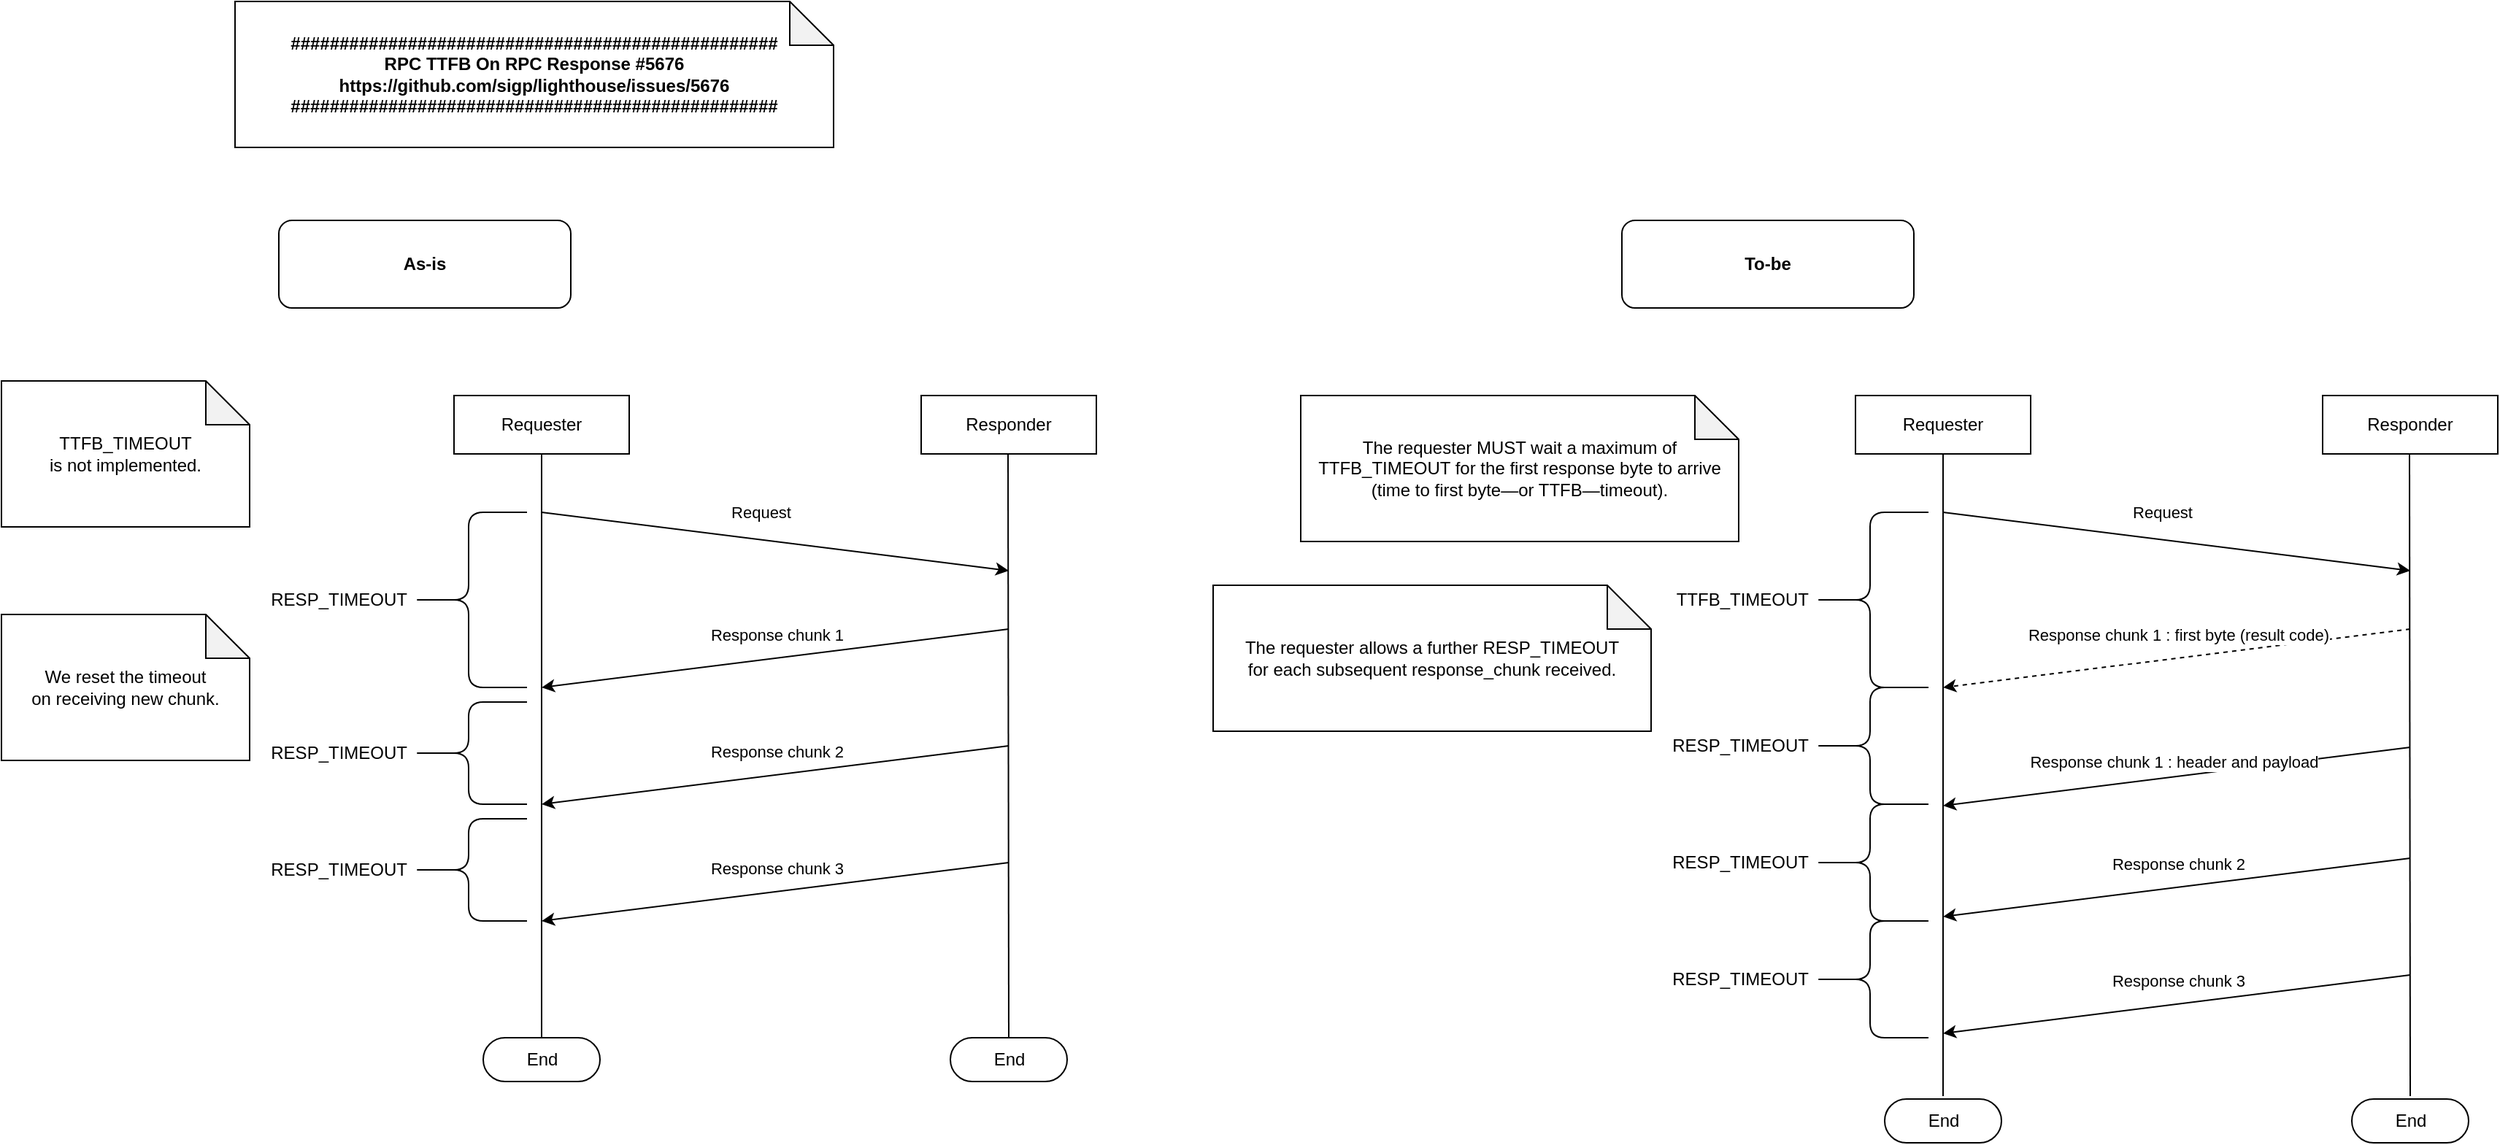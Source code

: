 <mxfile>
    <diagram id="T8pmpTCMuDaPm9wjzUCa" name="Page-1">
        <mxGraphModel dx="1283" dy="908" grid="1" gridSize="10" guides="1" tooltips="1" connect="1" arrows="1" fold="1" page="0" pageScale="1" pageWidth="827" pageHeight="1169" background="none" math="0" shadow="0">
            <root>
                <mxCell id="0"/>
                <mxCell id="1" parent="0"/>
                <mxCell id="11" value="##################################################&lt;br&gt;RPC TTFB On RPC Response #5676&lt;br&gt;https://github.com/sigp/lighthouse/issues/5676&lt;br&gt;##################################################" style="shape=note;whiteSpace=wrap;html=1;backgroundOutline=1;darkOpacity=0.05;fontStyle=1" parent="1" vertex="1">
                    <mxGeometry x="10" y="10" width="410" height="100" as="geometry"/>
                </mxCell>
                <mxCell id="145" value="As-is" style="rounded=1;whiteSpace=wrap;html=1;fontStyle=1" parent="1" vertex="1">
                    <mxGeometry x="40" y="160" width="200" height="60" as="geometry"/>
                </mxCell>
                <mxCell id="146" value="To-be" style="rounded=1;whiteSpace=wrap;html=1;fontStyle=1" parent="1" vertex="1">
                    <mxGeometry x="960" y="160" width="200" height="60" as="geometry"/>
                </mxCell>
                <mxCell id="147" value="Requester" style="rounded=0;whiteSpace=wrap;html=1;fontStyle=0" vertex="1" parent="1">
                    <mxGeometry x="160" y="280" width="120" height="40" as="geometry"/>
                </mxCell>
                <mxCell id="148" value="Responder" style="rounded=0;whiteSpace=wrap;html=1;fontStyle=0" vertex="1" parent="1">
                    <mxGeometry x="480" y="280" width="120" height="40" as="geometry"/>
                </mxCell>
                <mxCell id="149" value="" style="endArrow=none;html=1;entryX=0.5;entryY=1;entryDx=0;entryDy=0;" edge="1" parent="1" target="147">
                    <mxGeometry width="50" height="50" relative="1" as="geometry">
                        <mxPoint x="220" y="720" as="sourcePoint"/>
                        <mxPoint x="270" y="430" as="targetPoint"/>
                    </mxGeometry>
                </mxCell>
                <mxCell id="150" value="" style="endArrow=none;html=1;entryX=0.5;entryY=1;entryDx=0;entryDy=0;" edge="1" parent="1">
                    <mxGeometry width="50" height="50" relative="1" as="geometry">
                        <mxPoint x="540" y="720" as="sourcePoint"/>
                        <mxPoint x="539.5" y="320" as="targetPoint"/>
                    </mxGeometry>
                </mxCell>
                <mxCell id="151" value="" style="endArrow=classic;html=1;" edge="1" parent="1">
                    <mxGeometry width="50" height="50" relative="1" as="geometry">
                        <mxPoint x="220" y="360" as="sourcePoint"/>
                        <mxPoint x="540" y="400" as="targetPoint"/>
                    </mxGeometry>
                </mxCell>
                <mxCell id="152" value="Request" style="edgeLabel;html=1;align=center;verticalAlign=middle;resizable=0;points=[];" vertex="1" connectable="0" parent="151">
                    <mxGeometry x="-0.158" y="2" relative="1" as="geometry">
                        <mxPoint x="15" y="-15" as="offset"/>
                    </mxGeometry>
                </mxCell>
                <mxCell id="153" value="" style="endArrow=classic;html=1;" edge="1" parent="1">
                    <mxGeometry width="50" height="50" relative="1" as="geometry">
                        <mxPoint x="540" y="440" as="sourcePoint"/>
                        <mxPoint x="220" y="480" as="targetPoint"/>
                    </mxGeometry>
                </mxCell>
                <mxCell id="154" value="Response chunk 1" style="edgeLabel;html=1;align=center;verticalAlign=middle;resizable=0;points=[];" vertex="1" connectable="0" parent="153">
                    <mxGeometry x="-0.158" y="2" relative="1" as="geometry">
                        <mxPoint x="-25" y="-15" as="offset"/>
                    </mxGeometry>
                </mxCell>
                <mxCell id="155" value="" style="endArrow=classic;html=1;" edge="1" parent="1">
                    <mxGeometry width="50" height="50" relative="1" as="geometry">
                        <mxPoint x="540" y="520" as="sourcePoint"/>
                        <mxPoint x="220" y="560" as="targetPoint"/>
                    </mxGeometry>
                </mxCell>
                <mxCell id="156" value="Response chunk 2" style="edgeLabel;html=1;align=center;verticalAlign=middle;resizable=0;points=[];" vertex="1" connectable="0" parent="155">
                    <mxGeometry x="-0.158" y="2" relative="1" as="geometry">
                        <mxPoint x="-25" y="-15" as="offset"/>
                    </mxGeometry>
                </mxCell>
                <mxCell id="157" value="" style="endArrow=classic;html=1;" edge="1" parent="1">
                    <mxGeometry width="50" height="50" relative="1" as="geometry">
                        <mxPoint x="540" y="600" as="sourcePoint"/>
                        <mxPoint x="220" y="640" as="targetPoint"/>
                    </mxGeometry>
                </mxCell>
                <mxCell id="158" value="Response chunk 3" style="edgeLabel;html=1;align=center;verticalAlign=middle;resizable=0;points=[];" vertex="1" connectable="0" parent="157">
                    <mxGeometry x="-0.158" y="2" relative="1" as="geometry">
                        <mxPoint x="-25" y="-15" as="offset"/>
                    </mxGeometry>
                </mxCell>
                <mxCell id="166" value="RESP_TIMEOUT" style="shape=curlyBracket;whiteSpace=wrap;html=1;rounded=1;labelPosition=left;verticalLabelPosition=middle;align=right;verticalAlign=middle;" vertex="1" parent="1">
                    <mxGeometry x="130" y="490" width="80" height="70" as="geometry"/>
                </mxCell>
                <mxCell id="167" value="RESP_TIMEOUT" style="shape=curlyBracket;whiteSpace=wrap;html=1;rounded=1;labelPosition=left;verticalLabelPosition=middle;align=right;verticalAlign=middle;" vertex="1" parent="1">
                    <mxGeometry x="130" y="360" width="80" height="120" as="geometry"/>
                </mxCell>
                <mxCell id="168" value="RESP_TIMEOUT" style="shape=curlyBracket;whiteSpace=wrap;html=1;rounded=1;labelPosition=left;verticalLabelPosition=middle;align=right;verticalAlign=middle;" vertex="1" parent="1">
                    <mxGeometry x="130" y="570" width="80" height="70" as="geometry"/>
                </mxCell>
                <mxCell id="170" value="We reset the timeout &lt;br&gt;on receiving new chunk." style="shape=note;whiteSpace=wrap;html=1;backgroundOutline=1;darkOpacity=0.05;" vertex="1" parent="1">
                    <mxGeometry x="-150" y="430" width="170" height="100" as="geometry"/>
                </mxCell>
                <mxCell id="172" value="TTFB_TIMEOUT&lt;br&gt;is not implemented." style="shape=note;whiteSpace=wrap;html=1;backgroundOutline=1;darkOpacity=0.05;" vertex="1" parent="1">
                    <mxGeometry x="-150" y="270" width="170" height="100" as="geometry"/>
                </mxCell>
                <mxCell id="173" value="Requester" style="rounded=0;whiteSpace=wrap;html=1;fontStyle=0" vertex="1" parent="1">
                    <mxGeometry x="1120" y="280" width="120" height="40" as="geometry"/>
                </mxCell>
                <mxCell id="174" value="Responder" style="rounded=0;whiteSpace=wrap;html=1;fontStyle=0" vertex="1" parent="1">
                    <mxGeometry x="1440" y="280" width="120" height="40" as="geometry"/>
                </mxCell>
                <mxCell id="175" value="" style="endArrow=none;html=1;entryX=0.5;entryY=1;entryDx=0;entryDy=0;" edge="1" parent="1" target="173">
                    <mxGeometry width="50" height="50" relative="1" as="geometry">
                        <mxPoint x="1180" y="760" as="sourcePoint"/>
                        <mxPoint x="1230" y="430" as="targetPoint"/>
                    </mxGeometry>
                </mxCell>
                <mxCell id="176" value="" style="endArrow=none;html=1;entryX=0.5;entryY=1;entryDx=0;entryDy=0;" edge="1" parent="1">
                    <mxGeometry width="50" height="50" relative="1" as="geometry">
                        <mxPoint x="1500" y="760" as="sourcePoint"/>
                        <mxPoint x="1499.5" y="320" as="targetPoint"/>
                    </mxGeometry>
                </mxCell>
                <mxCell id="177" value="" style="endArrow=classic;html=1;" edge="1" parent="1">
                    <mxGeometry width="50" height="50" relative="1" as="geometry">
                        <mxPoint x="1180" y="360" as="sourcePoint"/>
                        <mxPoint x="1500" y="400" as="targetPoint"/>
                    </mxGeometry>
                </mxCell>
                <mxCell id="178" value="Request" style="edgeLabel;html=1;align=center;verticalAlign=middle;resizable=0;points=[];" vertex="1" connectable="0" parent="177">
                    <mxGeometry x="-0.158" y="2" relative="1" as="geometry">
                        <mxPoint x="15" y="-15" as="offset"/>
                    </mxGeometry>
                </mxCell>
                <mxCell id="179" value="" style="endArrow=classic;html=1;dashed=1;" edge="1" parent="1">
                    <mxGeometry width="50" height="50" relative="1" as="geometry">
                        <mxPoint x="1500" y="440" as="sourcePoint"/>
                        <mxPoint x="1180" y="480" as="targetPoint"/>
                    </mxGeometry>
                </mxCell>
                <mxCell id="180" value="Response chunk 1 : first byte (result code)" style="edgeLabel;html=1;align=center;verticalAlign=middle;resizable=0;points=[];" vertex="1" connectable="0" parent="179">
                    <mxGeometry x="-0.158" y="2" relative="1" as="geometry">
                        <mxPoint x="-25" y="-15" as="offset"/>
                    </mxGeometry>
                </mxCell>
                <mxCell id="181" value="" style="endArrow=classic;html=1;" edge="1" parent="1">
                    <mxGeometry width="50" height="50" relative="1" as="geometry">
                        <mxPoint x="1500" y="597" as="sourcePoint"/>
                        <mxPoint x="1180" y="637" as="targetPoint"/>
                    </mxGeometry>
                </mxCell>
                <mxCell id="182" value="Response chunk 2" style="edgeLabel;html=1;align=center;verticalAlign=middle;resizable=0;points=[];" vertex="1" connectable="0" parent="181">
                    <mxGeometry x="-0.158" y="2" relative="1" as="geometry">
                        <mxPoint x="-25" y="-15" as="offset"/>
                    </mxGeometry>
                </mxCell>
                <mxCell id="183" value="" style="endArrow=classic;html=1;" edge="1" parent="1">
                    <mxGeometry width="50" height="50" relative="1" as="geometry">
                        <mxPoint x="1500" y="677" as="sourcePoint"/>
                        <mxPoint x="1180" y="717" as="targetPoint"/>
                    </mxGeometry>
                </mxCell>
                <mxCell id="184" value="Response chunk 3" style="edgeLabel;html=1;align=center;verticalAlign=middle;resizable=0;points=[];" vertex="1" connectable="0" parent="183">
                    <mxGeometry x="-0.158" y="2" relative="1" as="geometry">
                        <mxPoint x="-25" y="-15" as="offset"/>
                    </mxGeometry>
                </mxCell>
                <mxCell id="185" value="RESP_TIMEOUT" style="shape=curlyBracket;whiteSpace=wrap;html=1;rounded=1;labelPosition=left;verticalLabelPosition=middle;align=right;verticalAlign=middle;" vertex="1" parent="1">
                    <mxGeometry x="1090" y="480" width="80" height="80" as="geometry"/>
                </mxCell>
                <mxCell id="186" value="TTFB_TIMEOUT" style="shape=curlyBracket;whiteSpace=wrap;html=1;rounded=1;labelPosition=left;verticalLabelPosition=middle;align=right;verticalAlign=middle;" vertex="1" parent="1">
                    <mxGeometry x="1090" y="360" width="80" height="120" as="geometry"/>
                </mxCell>
                <mxCell id="188" value="" style="endArrow=classic;html=1;" edge="1" parent="1">
                    <mxGeometry width="50" height="50" relative="1" as="geometry">
                        <mxPoint x="1500" y="521" as="sourcePoint"/>
                        <mxPoint x="1180" y="561" as="targetPoint"/>
                    </mxGeometry>
                </mxCell>
                <mxCell id="189" value="Response chunk 1 : header and payload" style="edgeLabel;html=1;align=center;verticalAlign=middle;resizable=0;points=[];" vertex="1" connectable="0" parent="188">
                    <mxGeometry x="-0.158" y="2" relative="1" as="geometry">
                        <mxPoint x="-28" y="-9" as="offset"/>
                    </mxGeometry>
                </mxCell>
                <mxCell id="190" value="The requester MUST wait a maximum of TTFB_TIMEOUT for the first response byte to arrive (time to first byte—or TTFB—timeout)." style="shape=note;whiteSpace=wrap;html=1;backgroundOutline=1;darkOpacity=0.05;" vertex="1" parent="1">
                    <mxGeometry x="740" y="280" width="300" height="100" as="geometry"/>
                </mxCell>
                <mxCell id="191" value="The requester allows a further RESP_TIMEOUT &lt;br&gt;for each subsequent response_chunk received." style="shape=note;whiteSpace=wrap;html=1;backgroundOutline=1;darkOpacity=0.05;" vertex="1" parent="1">
                    <mxGeometry x="680" y="410" width="300" height="100" as="geometry"/>
                </mxCell>
                <mxCell id="192" value="End" style="html=1;dashed=0;whitespace=wrap;shape=mxgraph.dfd.start" vertex="1" parent="1">
                    <mxGeometry x="180" y="720" width="80" height="30" as="geometry"/>
                </mxCell>
                <mxCell id="193" value="End" style="html=1;dashed=0;whitespace=wrap;shape=mxgraph.dfd.start" vertex="1" parent="1">
                    <mxGeometry x="500" y="720" width="80" height="30" as="geometry"/>
                </mxCell>
                <mxCell id="194" value="End" style="html=1;dashed=0;whitespace=wrap;shape=mxgraph.dfd.start" vertex="1" parent="1">
                    <mxGeometry x="1140" y="762" width="80" height="30" as="geometry"/>
                </mxCell>
                <mxCell id="195" value="End" style="html=1;dashed=0;whitespace=wrap;shape=mxgraph.dfd.start" vertex="1" parent="1">
                    <mxGeometry x="1460" y="762" width="80" height="30" as="geometry"/>
                </mxCell>
                <mxCell id="197" value="RESP_TIMEOUT" style="shape=curlyBracket;whiteSpace=wrap;html=1;rounded=1;labelPosition=left;verticalLabelPosition=middle;align=right;verticalAlign=middle;" vertex="1" parent="1">
                    <mxGeometry x="1090" y="560" width="80" height="80" as="geometry"/>
                </mxCell>
                <mxCell id="198" value="RESP_TIMEOUT" style="shape=curlyBracket;whiteSpace=wrap;html=1;rounded=1;labelPosition=left;verticalLabelPosition=middle;align=right;verticalAlign=middle;" vertex="1" parent="1">
                    <mxGeometry x="1090" y="640" width="80" height="80" as="geometry"/>
                </mxCell>
            </root>
        </mxGraphModel>
    </diagram>
</mxfile>